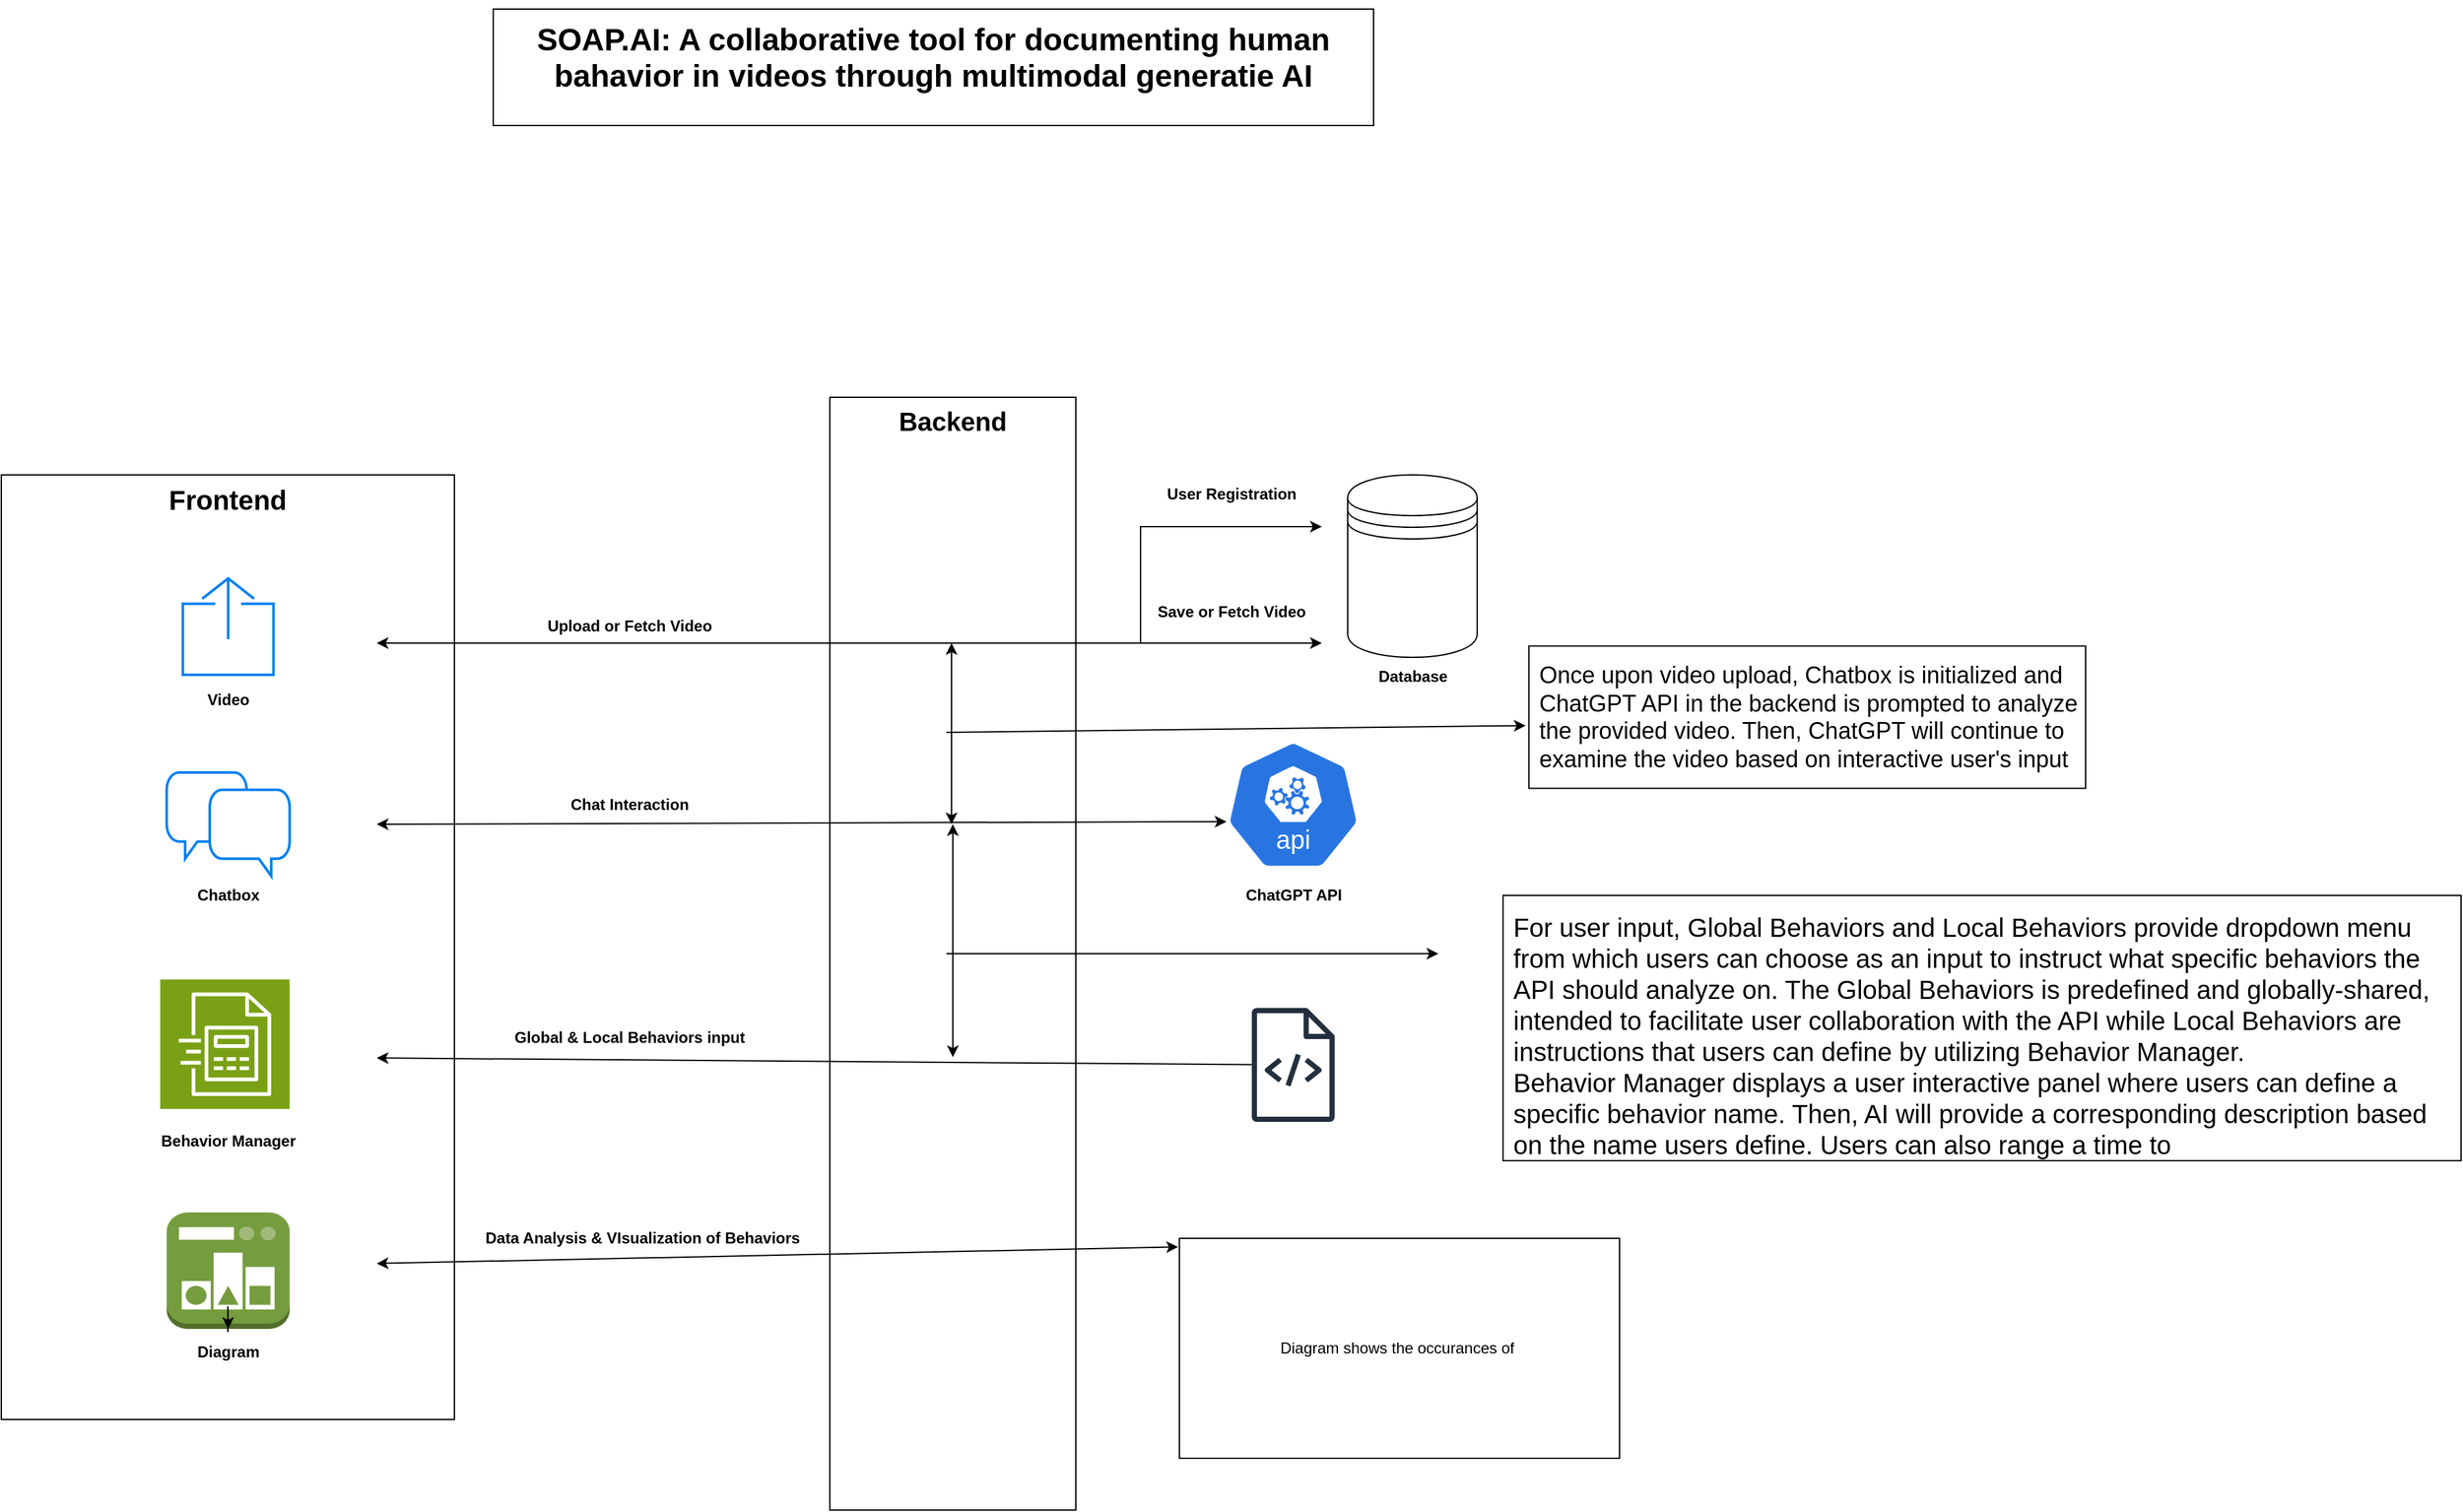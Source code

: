 <mxfile version="24.8.2">
  <diagram name="Page-1" id="mFPDoiIEZo2c36R8akCv">
    <mxGraphModel dx="2482" dy="2132" grid="1" gridSize="10" guides="1" tooltips="1" connect="1" arrows="1" fold="1" page="1" pageScale="1" pageWidth="850" pageHeight="1100" math="0" shadow="0">
      <root>
        <mxCell id="0" />
        <mxCell id="1" parent="0" />
        <mxCell id="tCQ5VAmm4bvmuJfqTbqq-84" value="&lt;b style=&quot;&quot;&gt;&lt;font style=&quot;font-size: 21px;&quot;&gt;Frontend&lt;/font&gt;&lt;/b&gt;" style="rounded=0;whiteSpace=wrap;html=1;fontSize=15;verticalAlign=top;" parent="1" vertex="1">
          <mxGeometry x="-310" y="-30" width="350" height="730" as="geometry" />
        </mxCell>
        <mxCell id="tCQ5VAmm4bvmuJfqTbqq-4" value="&lt;div style=&quot;font-size: 20px;&quot;&gt;&lt;b style=&quot;font-size: 20px;&quot;&gt;&lt;font style=&quot;font-size: 20px;&quot;&gt;Backend&lt;/font&gt;&lt;/b&gt;&lt;/div&gt;" style="rounded=0;whiteSpace=wrap;html=1;verticalAlign=top;fontSize=20;" parent="1" vertex="1">
          <mxGeometry x="330" y="-90" width="190" height="860" as="geometry" />
        </mxCell>
        <mxCell id="tCQ5VAmm4bvmuJfqTbqq-9" value="" style="shape=datastore;whiteSpace=wrap;html=1;" parent="1" vertex="1">
          <mxGeometry x="730" y="-30" width="100" height="141" as="geometry" />
        </mxCell>
        <mxCell id="tCQ5VAmm4bvmuJfqTbqq-12" value="User Registration" style="text;html=1;align=center;verticalAlign=middle;resizable=0;points=[];autosize=1;strokeColor=none;fillColor=none;fontStyle=1" parent="1" vertex="1">
          <mxGeometry x="580" y="-30" width="120" height="30" as="geometry" />
        </mxCell>
        <mxCell id="tCQ5VAmm4bvmuJfqTbqq-15" value="Save or Fetch Video" style="text;html=1;align=center;verticalAlign=middle;resizable=0;points=[];autosize=1;strokeColor=none;fillColor=none;fontStyle=1" parent="1" vertex="1">
          <mxGeometry x="575" y="61" width="130" height="30" as="geometry" />
        </mxCell>
        <mxCell id="tCQ5VAmm4bvmuJfqTbqq-18" value="Upload or Fetch Video" style="text;html=1;align=center;verticalAlign=middle;resizable=0;points=[];autosize=1;strokeColor=none;fillColor=none;fontStyle=1;fontSize=12;" parent="1" vertex="1">
          <mxGeometry x="105" y="72.25" width="140" height="30" as="geometry" />
        </mxCell>
        <mxCell id="tCQ5VAmm4bvmuJfqTbqq-19" value="" style="html=1;verticalLabelPosition=bottom;align=center;labelBackgroundColor=#ffffff;verticalAlign=top;strokeWidth=2;strokeColor=#0080F0;shadow=0;dashed=0;shape=mxgraph.ios7.icons.chat;" parent="1" vertex="1">
          <mxGeometry x="-182.25" y="200" width="95" height="80" as="geometry" />
        </mxCell>
        <mxCell id="tCQ5VAmm4bvmuJfqTbqq-21" value="Chat Interaction" style="text;html=1;align=center;verticalAlign=middle;resizable=0;points=[];autosize=1;strokeColor=none;fillColor=none;fontSize=12;fontStyle=1" parent="1" vertex="1">
          <mxGeometry x="120" y="210" width="110" height="30" as="geometry" />
        </mxCell>
        <mxCell id="tCQ5VAmm4bvmuJfqTbqq-32" value="Global &amp;amp; Local Behaviors input" style="text;html=1;align=center;verticalAlign=middle;resizable=0;points=[];autosize=1;strokeColor=none;fillColor=none;fontStyle=1;fontSize=12;" parent="1" vertex="1">
          <mxGeometry x="80" y="390" width="190" height="30" as="geometry" />
        </mxCell>
        <mxCell id="tCQ5VAmm4bvmuJfqTbqq-35" value="Data Analysis &amp;amp; VIsualization of Behaviors" style="text;html=1;align=center;verticalAlign=middle;resizable=0;points=[];autosize=1;strokeColor=none;fillColor=none;fontStyle=1;fontSize=12;spacing=7;" parent="1" vertex="1">
          <mxGeometry x="55" y="540" width="260" height="40" as="geometry" />
        </mxCell>
        <mxCell id="tCQ5VAmm4bvmuJfqTbqq-64" value="" style="aspect=fixed;sketch=0;html=1;dashed=0;whitespace=wrap;verticalLabelPosition=bottom;verticalAlign=top;fillColor=#2875E2;strokeColor=#ffffff;points=[[0.005,0.63,0],[0.1,0.2,0],[0.9,0.2,0],[0.5,0,0],[0.995,0.63,0],[0.72,0.99,0],[0.5,1,0],[0.28,0.99,0]];shape=mxgraph.kubernetes.icon2;kubernetesLabel=1;prIcon=api" parent="1" vertex="1">
          <mxGeometry x="635.84" y="175" width="104.16" height="100" as="geometry" />
        </mxCell>
        <mxCell id="tCQ5VAmm4bvmuJfqTbqq-65" value="ChatGPT API" style="text;html=1;align=center;verticalAlign=middle;resizable=0;points=[];autosize=1;strokeColor=none;fillColor=none;fontStyle=1" parent="1" vertex="1">
          <mxGeometry x="637.92" y="280" width="100" height="30" as="geometry" />
        </mxCell>
        <mxCell id="tCQ5VAmm4bvmuJfqTbqq-76" value="" style="html=1;verticalLabelPosition=bottom;align=center;labelBackgroundColor=#ffffff;verticalAlign=top;strokeWidth=2;strokeColor=#0080F0;shadow=0;dashed=0;shape=mxgraph.ios7.icons.share;" parent="1" vertex="1">
          <mxGeometry x="-169.75" y="50" width="70" height="74.5" as="geometry" />
        </mxCell>
        <mxCell id="tCQ5VAmm4bvmuJfqTbqq-80" value="" style="endArrow=classic;startArrow=classic;html=1;rounded=0;entryX=0.005;entryY=0.63;entryDx=0;entryDy=0;entryPerimeter=0;" parent="1" edge="1" target="tCQ5VAmm4bvmuJfqTbqq-64">
          <mxGeometry width="50" height="50" relative="1" as="geometry">
            <mxPoint x="-20" y="240" as="sourcePoint" />
            <mxPoint x="670" y="240" as="targetPoint" />
          </mxGeometry>
        </mxCell>
        <mxCell id="tCQ5VAmm4bvmuJfqTbqq-82" value="" style="endArrow=classic;startArrow=classic;html=1;rounded=0;entryX=-0.003;entryY=0.039;entryDx=0;entryDy=0;entryPerimeter=0;" parent="1" target="tCQ5VAmm4bvmuJfqTbqq-103" edge="1">
          <mxGeometry width="50" height="50" relative="1" as="geometry">
            <mxPoint x="-20" y="579.44" as="sourcePoint" />
            <mxPoint x="540" y="580" as="targetPoint" />
          </mxGeometry>
        </mxCell>
        <mxCell id="tCQ5VAmm4bvmuJfqTbqq-85" value="&lt;b&gt;Video&lt;/b&gt;" style="text;html=1;align=center;verticalAlign=middle;resizable=0;points=[];autosize=1;strokeColor=none;fillColor=none;" parent="1" vertex="1">
          <mxGeometry x="-164.75" y="129" width="60" height="30" as="geometry" />
        </mxCell>
        <mxCell id="tCQ5VAmm4bvmuJfqTbqq-86" value="&lt;b&gt;Chatbox&lt;/b&gt;" style="text;html=1;align=center;verticalAlign=middle;resizable=0;points=[];autosize=1;strokeColor=none;fillColor=none;" parent="1" vertex="1">
          <mxGeometry x="-169.75" y="280" width="70" height="30" as="geometry" />
        </mxCell>
        <mxCell id="tCQ5VAmm4bvmuJfqTbqq-88" value="" style="outlineConnect=0;dashed=0;verticalLabelPosition=bottom;verticalAlign=top;align=center;html=1;shape=mxgraph.aws3.state_manager;fillColor=#759C3E;gradientColor=none;" parent="1" vertex="1">
          <mxGeometry x="-182.25" y="540" width="95" height="90" as="geometry" />
        </mxCell>
        <mxCell id="tCQ5VAmm4bvmuJfqTbqq-89" value="" style="sketch=0;points=[[0,0,0],[0.25,0,0],[0.5,0,0],[0.75,0,0],[1,0,0],[0,1,0],[0.25,1,0],[0.5,1,0],[0.75,1,0],[1,1,0],[0,0.25,0],[0,0.5,0],[0,0.75,0],[1,0.25,0],[1,0.5,0],[1,0.75,0]];outlineConnect=0;fontColor=#232F3E;fillColor=#7AA116;strokeColor=#ffffff;dashed=0;verticalLabelPosition=bottom;verticalAlign=top;align=center;html=1;fontSize=12;fontStyle=0;aspect=fixed;shape=mxgraph.aws4.resourceIcon;resIcon=mxgraph.aws4.custom_billing_manager;" parent="1" vertex="1">
          <mxGeometry x="-187.25" y="360" width="100" height="100" as="geometry" />
        </mxCell>
        <mxCell id="tCQ5VAmm4bvmuJfqTbqq-90" value="&lt;b&gt;Behavior Manager&lt;/b&gt;" style="text;html=1;align=center;verticalAlign=middle;resizable=0;points=[];autosize=1;strokeColor=none;fillColor=none;" parent="1" vertex="1">
          <mxGeometry x="-199.75" y="470" width="130" height="30" as="geometry" />
        </mxCell>
        <mxCell id="tCQ5VAmm4bvmuJfqTbqq-105" style="edgeStyle=orthogonalEdgeStyle;rounded=0;orthogonalLoop=1;jettySize=auto;html=1;" parent="1" source="tCQ5VAmm4bvmuJfqTbqq-92" target="tCQ5VAmm4bvmuJfqTbqq-88" edge="1">
          <mxGeometry relative="1" as="geometry" />
        </mxCell>
        <mxCell id="tCQ5VAmm4bvmuJfqTbqq-92" value="&lt;b&gt;Diagram&lt;/b&gt;" style="text;html=1;align=center;verticalAlign=middle;resizable=0;points=[];autosize=1;strokeColor=none;fillColor=none;" parent="1" vertex="1">
          <mxGeometry x="-170" y="632.5" width="70" height="30" as="geometry" />
        </mxCell>
        <mxCell id="tCQ5VAmm4bvmuJfqTbqq-97" value="" style="endArrow=classic;html=1;rounded=0;" parent="1" edge="1">
          <mxGeometry width="50" height="50" relative="1" as="geometry">
            <mxPoint x="570" y="100" as="sourcePoint" />
            <mxPoint x="-20" y="100" as="targetPoint" />
          </mxGeometry>
        </mxCell>
        <mxCell id="tCQ5VAmm4bvmuJfqTbqq-98" value="" style="endArrow=classic;html=1;rounded=0;" parent="1" edge="1">
          <mxGeometry width="50" height="50" relative="1" as="geometry">
            <mxPoint x="570" y="100" as="sourcePoint" />
            <mxPoint x="710" y="10" as="targetPoint" />
            <Array as="points">
              <mxPoint x="570" y="10" />
            </Array>
          </mxGeometry>
        </mxCell>
        <mxCell id="tCQ5VAmm4bvmuJfqTbqq-99" value="" style="endArrow=classic;html=1;rounded=0;" parent="1" edge="1">
          <mxGeometry width="50" height="50" relative="1" as="geometry">
            <mxPoint x="570" y="100" as="sourcePoint" />
            <mxPoint x="710" y="100" as="targetPoint" />
          </mxGeometry>
        </mxCell>
        <mxCell id="tCQ5VAmm4bvmuJfqTbqq-100" value="" style="endArrow=classic;html=1;rounded=0;" parent="1" edge="1" source="o2pHDT9w3lLTf4COiTzS-9">
          <mxGeometry width="50" height="50" relative="1" as="geometry">
            <mxPoint x="630" y="410" as="sourcePoint" />
            <mxPoint x="-20" y="420.628" as="targetPoint" />
          </mxGeometry>
        </mxCell>
        <mxCell id="tCQ5VAmm4bvmuJfqTbqq-101" value="&lt;div style=&quot;font-size: 20px;&quot;&gt;&lt;span style=&quot;background-color: initial; font-size: 20px;&quot;&gt;For user input, Global Behaviors and Local Behaviors provide dropdown menu from which users can choose as an input to instruct what specific behaviors the API should analyze on. The Global Behaviors is predefined and globally-shared, intended to facilitate user collaboration with the API while&amp;nbsp;&lt;/span&gt;&lt;span style=&quot;background-color: initial;&quot;&gt;Local Behaviors are instructions that users can define by utilizing Behavior Manager.&lt;/span&gt;&lt;/div&gt;Behavior Manager displays a user interactive panel where users can define a specific behavior name. Then, AI will provide a corresponding description based on the name users define. Users can also range a time to&amp;nbsp;" style="rounded=0;whiteSpace=wrap;html=1;spacing=8;verticalAlign=top;fontSize=20;align=left;" parent="1" vertex="1">
          <mxGeometry x="850" y="295" width="740" height="205" as="geometry" />
        </mxCell>
        <mxCell id="tCQ5VAmm4bvmuJfqTbqq-103" value="Diagram shows the occurances of&amp;nbsp;" style="rounded=0;whiteSpace=wrap;html=1;" parent="1" vertex="1">
          <mxGeometry x="600" y="560" width="340" height="170" as="geometry" />
        </mxCell>
        <mxCell id="tCQ5VAmm4bvmuJfqTbqq-104" value="&lt;b&gt;Database&lt;/b&gt;" style="text;html=1;align=center;verticalAlign=middle;resizable=0;points=[];autosize=1;strokeColor=none;fillColor=none;" parent="1" vertex="1">
          <mxGeometry x="740" y="111" width="80" height="30" as="geometry" />
        </mxCell>
        <mxCell id="o2pHDT9w3lLTf4COiTzS-1" value="Once upon video upload, Chatbox is initialized and ChatGPT API in the backend&amp;nbsp;&lt;span style=&quot;background-color: initial; font-size: 18px;&quot;&gt;is prompted to analyze the provided video. Then, ChatGPT will continue to examine the video based on interactive user&#39;s input&lt;/span&gt;&lt;div style=&quot;font-size: 18px;&quot;&gt;&lt;div style=&quot;font-size: 18px;&quot;&gt;&lt;div style=&quot;font-size: 18px;&quot;&gt;&lt;div style=&quot;font-size: 18px;&quot;&gt;&lt;br style=&quot;font-size: 18px;&quot;&gt;&lt;/div&gt;&lt;/div&gt;&lt;/div&gt;&lt;/div&gt;" style="rounded=0;whiteSpace=wrap;html=1;align=left;verticalAlign=top;fontSize=18;spacing=8;" vertex="1" parent="1">
          <mxGeometry x="870" y="102.25" width="430" height="110" as="geometry" />
        </mxCell>
        <mxCell id="o2pHDT9w3lLTf4COiTzS-2" value="&lt;h1&gt;SOAP.AI: A collaborative tool for documenting human bahavior in videos through multimodal generatie AI&lt;/h1&gt;&lt;div&gt;&lt;br&gt;&lt;/div&gt;" style="rounded=0;whiteSpace=wrap;html=1;" vertex="1" parent="1">
          <mxGeometry x="70" y="-390" width="680" height="90" as="geometry" />
        </mxCell>
        <mxCell id="o2pHDT9w3lLTf4COiTzS-3" value="" style="endArrow=classic;startArrow=classic;html=1;rounded=0;" edge="1" parent="1">
          <mxGeometry width="50" height="50" relative="1" as="geometry">
            <mxPoint x="424" y="240" as="sourcePoint" />
            <mxPoint x="424" y="100" as="targetPoint" />
          </mxGeometry>
        </mxCell>
        <mxCell id="o2pHDT9w3lLTf4COiTzS-4" value="" style="endArrow=classic;html=1;rounded=0;entryX=-0.006;entryY=0.559;entryDx=0;entryDy=0;entryPerimeter=0;" edge="1" parent="1" target="o2pHDT9w3lLTf4COiTzS-1">
          <mxGeometry width="50" height="50" relative="1" as="geometry">
            <mxPoint x="420" y="169" as="sourcePoint" />
            <mxPoint x="830" y="169" as="targetPoint" />
          </mxGeometry>
        </mxCell>
        <mxCell id="o2pHDT9w3lLTf4COiTzS-5" value="" style="endArrow=classic;startArrow=classic;html=1;rounded=0;" edge="1" parent="1">
          <mxGeometry width="50" height="50" relative="1" as="geometry">
            <mxPoint x="425" y="420" as="sourcePoint" />
            <mxPoint x="425" y="240" as="targetPoint" />
          </mxGeometry>
        </mxCell>
        <mxCell id="o2pHDT9w3lLTf4COiTzS-6" value="" style="endArrow=classic;html=1;rounded=0;" edge="1" parent="1">
          <mxGeometry width="50" height="50" relative="1" as="geometry">
            <mxPoint x="420" y="340" as="sourcePoint" />
            <mxPoint x="800" y="340" as="targetPoint" />
          </mxGeometry>
        </mxCell>
        <mxCell id="o2pHDT9w3lLTf4COiTzS-9" value="" style="sketch=0;outlineConnect=0;fontColor=#232F3E;gradientColor=none;fillColor=#232F3D;strokeColor=none;dashed=0;verticalLabelPosition=bottom;verticalAlign=top;align=center;html=1;fontSize=12;fontStyle=0;aspect=fixed;pointerEvents=1;shape=mxgraph.aws4.source_code;" vertex="1" parent="1">
          <mxGeometry x="655.77" y="382" width="64.31" height="88" as="geometry" />
        </mxCell>
      </root>
    </mxGraphModel>
  </diagram>
</mxfile>
